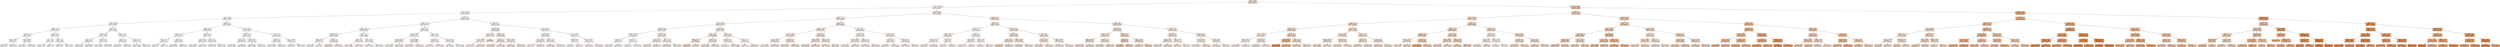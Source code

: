 digraph Tree {
node [shape=box, style="filled", color="black", fontname="helvetica"] ;
edge [fontname="helvetica"] ;
0 [label="carat <= 0.995\nsamples = 40455\nvalue = 3928.059", fillcolor="#fae7d9"] ;
1 [label="carat <= 0.625\nsamples = 26179\nvalue = 1632.807", fillcolor="#fdf7f2"] ;
0 -> 1 [labeldistance=2.5, labelangle=45, headlabel="True"] ;
2 [label="carat <= 0.455\nsamples = 18615\nvalue = 1053.293", fillcolor="#fefbf9"] ;
1 -> 2 ;
3 [label="carat <= 0.375\nsamples = 12979\nvalue = 783.333", fillcolor="#fffdfc"] ;
2 -> 3 ;
4 [label="carat <= 0.295\nsamples = 9024\nvalue = 705.045", fillcolor="#fffdfc"] ;
3 -> 4 ;
5 [label="clarity <= 5.5\nsamples = 1199\nvalue = 539.036", fillcolor="#fffefe"] ;
4 -> 5 ;
6 [label="clarity <= 1.5\nsamples = 515\nvalue = 491.093", fillcolor="#ffffff"] ;
5 -> 6 ;
7 [label="carat <= 0.265\nsamples = 75\nvalue = 624.48", fillcolor="#fffefd"] ;
6 -> 7 ;
8 [label="samples = 40\nvalue = 574.6", fillcolor="#fffefe"] ;
7 -> 8 ;
9 [label="samples = 35\nvalue = 681.486", fillcolor="#fffdfd"] ;
7 -> 9 ;
10 [label="depth <= 56.35\nsamples = 440\nvalue = 468.357", fillcolor="#ffffff"] ;
6 -> 10 ;
11 [label="samples = 3\nvalue = 1050.0", fillcolor="#fefbf9"] ;
10 -> 11 ;
12 [label="samples = 437\nvalue = 464.364", fillcolor="#ffffff"] ;
10 -> 12 ;
13 [label="carat <= 0.245\nsamples = 684\nvalue = 575.133", fillcolor="#fffefe"] ;
5 -> 13 ;
14 [label="color <= 2.5\nsamples = 284\nvalue = 517.528", fillcolor="#fffffe"] ;
13 -> 14 ;
15 [label="samples = 234\nvalue = 527.107", fillcolor="#fffffe"] ;
14 -> 15 ;
16 [label="samples = 50\nvalue = 472.7", fillcolor="#ffffff"] ;
14 -> 16 ;
17 [label="color <= 2.5\nsamples = 400\nvalue = 616.032", fillcolor="#fffefd"] ;
13 -> 17 ;
18 [label="samples = 292\nvalue = 646.322", fillcolor="#fffefd"] ;
17 -> 18 ;
19 [label="samples = 108\nvalue = 534.139", fillcolor="#fffffe"] ;
17 -> 19 ;
20 [label="color <= 3.5\nsamples = 7825\nvalue = 730.482", fillcolor="#fffdfc"] ;
4 -> 20 ;
21 [label="clarity <= 1.5\nsamples = 5874\nvalue = 771.632", fillcolor="#fffdfc"] ;
20 -> 21 ;
22 [label="color <= 0.5\nsamples = 510\nvalue = 985.402", fillcolor="#fefbf9"] ;
21 -> 22 ;
23 [label="samples = 18\nvalue = 1328.444", fillcolor="#fef9f6"] ;
22 -> 23 ;
24 [label="samples = 492\nvalue = 972.852", fillcolor="#fefbf9"] ;
22 -> 24 ;
25 [label="clarity <= 3.5\nsamples = 5364\nvalue = 751.307", fillcolor="#fffdfc"] ;
21 -> 25 ;
26 [label="samples = 1356\nvalue = 598.212", fillcolor="#fffefe"] ;
25 -> 26 ;
27 [label="samples = 4008\nvalue = 803.103", fillcolor="#fffdfb"] ;
25 -> 27 ;
28 [label="clarity <= 1.5\nsamples = 1951\nvalue = 606.59", fillcolor="#fffefd"] ;
20 -> 28 ;
29 [label="color <= 4.5\nsamples = 179\nvalue = 819.223", fillcolor="#fefdfb"] ;
28 -> 29 ;
30 [label="samples = 112\nvalue = 882.777", fillcolor="#fefcfa"] ;
29 -> 30 ;
31 [label="samples = 67\nvalue = 712.985", fillcolor="#fffdfc"] ;
29 -> 31 ;
32 [label="clarity <= 5.5\nsamples = 1772\nvalue = 585.111", fillcolor="#fffefe"] ;
28 -> 32 ;
33 [label="samples = 1244\nvalue = 532.983", fillcolor="#fffffe"] ;
32 -> 33 ;
34 [label="samples = 528\nvalue = 707.928", fillcolor="#fffdfc"] ;
32 -> 34 ;
35 [label="clarity <= 5.5\nsamples = 3955\nvalue = 961.959", fillcolor="#fefcfa"] ;
3 -> 35 ;
36 [label="clarity <= 1.5\nsamples = 2886\nvalue = 898.996", fillcolor="#fefcfa"] ;
35 -> 36 ;
37 [label="clarity <= 0.5\nsamples = 197\nvalue = 1216.294", fillcolor="#fefaf7"] ;
36 -> 37 ;
38 [label="table <= 61.2\nsamples = 11\nvalue = 566.818", fillcolor="#fffefe"] ;
37 -> 38 ;
39 [label="samples = 10\nvalue = 552.2", fillcolor="#fffefe"] ;
38 -> 39 ;
40 [label="samples = 1\nvalue = 713.0", fillcolor="#fffdfc"] ;
38 -> 40 ;
41 [label="color <= 4.5\nsamples = 186\nvalue = 1254.704", fillcolor="#fef9f6"] ;
37 -> 41 ;
42 [label="samples = 156\nvalue = 1316.654", fillcolor="#fef9f6"] ;
41 -> 42 ;
43 [label="samples = 30\nvalue = 932.567", fillcolor="#fefcfa"] ;
41 -> 43 ;
44 [label="clarity <= 3.5\nsamples = 2689\nvalue = 875.75", fillcolor="#fefcfa"] ;
36 -> 44 ;
45 [label="clarity <= 2.5\nsamples = 1200\nvalue = 788.895", fillcolor="#fffdfb"] ;
44 -> 45 ;
46 [label="samples = 874\nvalue = 814.919", fillcolor="#fefdfb"] ;
45 -> 46 ;
47 [label="samples = 326\nvalue = 719.126", fillcolor="#fffdfc"] ;
45 -> 47 ;
48 [label="color <= 4.5\nsamples = 1489\nvalue = 945.748", fillcolor="#fefcfa"] ;
44 -> 48 ;
49 [label="samples = 1304\nvalue = 975.798", fillcolor="#fefbf9"] ;
48 -> 49 ;
50 [label="samples = 185\nvalue = 733.935", fillcolor="#fffdfc"] ;
48 -> 50 ;
51 [label="color <= 2.5\nsamples = 1069\nvalue = 1131.941", fillcolor="#fefaf8"] ;
35 -> 51 ;
52 [label="clarity <= 6.5\nsamples = 580\nvalue = 1231.812", fillcolor="#fefaf7"] ;
51 -> 52 ;
53 [label="color <= 0.5\nsamples = 240\nvalue = 1325.304", fillcolor="#fef9f6"] ;
52 -> 53 ;
54 [label="samples = 36\nvalue = 1575.889", fillcolor="#fdf7f3"] ;
53 -> 54 ;
55 [label="samples = 204\nvalue = 1281.083", fillcolor="#fef9f6"] ;
53 -> 55 ;
56 [label="carat <= 0.415\nsamples = 340\nvalue = 1165.818", fillcolor="#fefaf7"] ;
52 -> 56 ;
57 [label="samples = 269\nvalue = 1143.963", fillcolor="#fefaf8"] ;
56 -> 57 ;
58 [label="samples = 71\nvalue = 1248.62", fillcolor="#fefaf6"] ;
56 -> 58 ;
59 [label="color <= 4.5\nsamples = 489\nvalue = 1013.485", fillcolor="#fefbf9"] ;
51 -> 59 ;
60 [label="clarity <= 6.5\nsamples = 350\nvalue = 1063.474", fillcolor="#fefbf8"] ;
59 -> 60 ;
61 [label="samples = 184\nvalue = 1122.614", fillcolor="#fefaf8"] ;
60 -> 61 ;
62 [label="samples = 166\nvalue = 997.922", fillcolor="#fefbf9"] ;
60 -> 62 ;
63 [label="carat <= 0.395\nsamples = 139\nvalue = 887.612", fillcolor="#fefcfa"] ;
59 -> 63 ;
64 [label="samples = 30\nvalue = 790.467", fillcolor="#fffdfb"] ;
63 -> 64 ;
65 [label="samples = 109\nvalue = 914.349", fillcolor="#fefcfa"] ;
63 -> 65 ;
66 [label="clarity <= 5.5\nsamples = 5636\nvalue = 1674.977", fillcolor="#fdf7f2"] ;
2 -> 66 ;
67 [label="clarity <= 3.5\nsamples = 4639\nvalue = 1572.745", fillcolor="#fdf7f3"] ;
66 -> 67 ;
68 [label="clarity <= 1.5\nsamples = 2082\nvalue = 1416.997", fillcolor="#fef8f5"] ;
67 -> 68 ;
69 [label="clarity <= 0.5\nsamples = 179\nvalue = 2138.983", fillcolor="#fdf3ed"] ;
68 -> 69 ;
70 [label="depth <= 66.7\nsamples = 29\nvalue = 865.414", fillcolor="#fefcfb"] ;
69 -> 70 ;
71 [label="samples = 25\nvalue = 905.84", fillcolor="#fefcfa"] ;
70 -> 71 ;
72 [label="samples = 4\nvalue = 612.75", fillcolor="#fffefd"] ;
70 -> 72 ;
73 [label="color <= 1.5\nsamples = 150\nvalue = 2385.207", fillcolor="#fcf2ea"] ;
69 -> 73 ;
74 [label="samples = 20\nvalue = 3457.25", fillcolor="#fbeade"] ;
73 -> 74 ;
75 [label="samples = 130\nvalue = 2220.277", fillcolor="#fcf3ec"] ;
73 -> 75 ;
76 [label="color <= 1.5\nsamples = 1903\nvalue = 1349.086", fillcolor="#fef9f5"] ;
68 -> 76 ;
77 [label="clarity <= 2.5\nsamples = 902\nvalue = 1464.582", fillcolor="#fef8f4"] ;
76 -> 77 ;
78 [label="samples = 647\nvalue = 1550.964", fillcolor="#fdf7f3"] ;
77 -> 78 ;
79 [label="samples = 255\nvalue = 1245.408", fillcolor="#fefaf6"] ;
77 -> 79 ;
80 [label="carat <= 0.535\nsamples = 1001\nvalue = 1245.012", fillcolor="#fefaf6"] ;
76 -> 80 ;
81 [label="samples = 555\nvalue = 1161.677", fillcolor="#fefaf7"] ;
80 -> 81 ;
82 [label="samples = 446\nvalue = 1348.713", fillcolor="#fef9f5"] ;
80 -> 82 ;
83 [label="color <= 3.5\nsamples = 2557\nvalue = 1699.56", fillcolor="#fdf6f1"] ;
67 -> 83 ;
84 [label="carat <= 0.535\nsamples = 2159\nvalue = 1763.155", fillcolor="#fdf6f1"] ;
83 -> 84 ;
85 [label="carat <= 0.495\nsamples = 1260\nvalue = 1669.232", fillcolor="#fdf7f2"] ;
84 -> 85 ;
86 [label="samples = 100\nvalue = 1346.59", fillcolor="#fef9f5"] ;
85 -> 86 ;
87 [label="samples = 1160\nvalue = 1697.046", fillcolor="#fdf6f1"] ;
85 -> 87 ;
88 [label="carat <= 0.595\nsamples = 899\nvalue = 1894.794", fillcolor="#fdf5ef"] ;
84 -> 88 ;
89 [label="samples = 767\nvalue = 1860.486", fillcolor="#fdf5f0"] ;
88 -> 89 ;
90 [label="samples = 132\nvalue = 2094.144", fillcolor="#fdf4ed"] ;
88 -> 90 ;
91 [label="color <= 4.5\nsamples = 398\nvalue = 1354.58", fillcolor="#fef9f5"] ;
83 -> 91 ;
92 [label="carat <= 0.515\nsamples = 218\nvalue = 1484.789", fillcolor="#fef8f4"] ;
91 -> 92 ;
93 [label="samples = 77\nvalue = 1322.026", fillcolor="#fef9f6"] ;
92 -> 93 ;
94 [label="samples = 141\nvalue = 1573.674", fillcolor="#fdf7f3"] ;
92 -> 94 ;
95 [label="carat <= 0.515\nsamples = 180\nvalue = 1196.883", fillcolor="#fefaf7"] ;
91 -> 95 ;
96 [label="samples = 64\nvalue = 1050.406", fillcolor="#fefbf9"] ;
95 -> 96 ;
97 [label="samples = 116\nvalue = 1277.698", fillcolor="#fef9f6"] ;
95 -> 97 ;
98 [label="color <= 2.5\nsamples = 997\nvalue = 2150.661", fillcolor="#fdf3ed"] ;
66 -> 98 ;
99 [label="carat <= 0.515\nsamples = 458\nvalue = 2470.686", fillcolor="#fcf1e9"] ;
98 -> 99 ;
100 [label="table <= 65.5\nsamples = 168\nvalue = 2205.405", fillcolor="#fcf3ec"] ;
99 -> 100 ;
101 [label="carat <= 0.495\nsamples = 167\nvalue = 2192.455", fillcolor="#fdf3ec"] ;
100 -> 101 ;
102 [label="samples = 27\nvalue = 1919.556", fillcolor="#fdf5ef"] ;
101 -> 102 ;
103 [label="samples = 140\nvalue = 2245.086", fillcolor="#fcf3eb"] ;
101 -> 103 ;
104 [label="samples = 1\nvalue = 4368.0", fillcolor="#f9e4d4"] ;
100 -> 104 ;
105 [label="clarity <= 6.5\nsamples = 290\nvalue = 2624.366", fillcolor="#fcf0e7"] ;
99 -> 105 ;
106 [label="color <= 0.5\nsamples = 88\nvalue = 2996.568", fillcolor="#fbede3"] ;
105 -> 106 ;
107 [label="samples = 33\nvalue = 3397.606", fillcolor="#fbebdf"] ;
106 -> 107 ;
108 [label="samples = 55\nvalue = 2755.945", fillcolor="#fcefe6"] ;
106 -> 108 ;
109 [label="carat <= 0.605\nsamples = 202\nvalue = 2462.218", fillcolor="#fcf1e9"] ;
105 -> 109 ;
110 [label="samples = 183\nvalue = 2415.459", fillcolor="#fcf1ea"] ;
109 -> 110 ;
111 [label="samples = 19\nvalue = 2912.579", fillcolor="#fbeee4"] ;
109 -> 111 ;
112 [label="color <= 4.5\nsamples = 539\nvalue = 1878.729", fillcolor="#fdf5ef"] ;
98 -> 112 ;
113 [label="carat <= 0.555\nsamples = 465\nvalue = 1936.213", fillcolor="#fdf5ef"] ;
112 -> 113 ;
114 [label="carat <= 0.495\nsamples = 364\nvalue = 1884.124", fillcolor="#fdf5ef"] ;
113 -> 114 ;
115 [label="samples = 15\nvalue = 1427.6", fillcolor="#fef8f4"] ;
114 -> 115 ;
116 [label="samples = 349\nvalue = 1903.745", fillcolor="#fdf5ef"] ;
114 -> 116 ;
117 [label="color <= 3.5\nsamples = 101\nvalue = 2123.941", fillcolor="#fdf3ed"] ;
113 -> 117 ;
118 [label="samples = 64\nvalue = 2226.188", fillcolor="#fcf3ec"] ;
117 -> 118 ;
119 [label="samples = 37\nvalue = 1947.081", fillcolor="#fdf5ef"] ;
117 -> 119 ;
120 [label="carat <= 0.49\nsamples = 74\nvalue = 1517.514", fillcolor="#fdf8f3"] ;
112 -> 120 ;
121 [label="depth <= 61.65\nsamples = 11\nvalue = 1067.0", fillcolor="#fefbf8"] ;
120 -> 121 ;
122 [label="samples = 1\nvalue = 1365.0", fillcolor="#fef9f5"] ;
121 -> 122 ;
123 [label="samples = 10\nvalue = 1037.2", fillcolor="#fefbf9"] ;
121 -> 123 ;
124 [label="carat <= 0.555\nsamples = 63\nvalue = 1596.175", fillcolor="#fdf7f3"] ;
120 -> 124 ;
125 [label="samples = 33\nvalue = 1495.545", fillcolor="#fef8f4"] ;
124 -> 125 ;
126 [label="samples = 30\nvalue = 1706.867", fillcolor="#fdf6f1"] ;
124 -> 126 ;
127 [label="carat <= 0.865\nsamples = 7564\nvalue = 3058.992", fillcolor="#fbede3"] ;
1 -> 127 ;
128 [label="clarity <= 3.5\nsamples = 5453\nvalue = 2718.85", fillcolor="#fcefe6"] ;
127 -> 128 ;
129 [label="carat <= 0.745\nsamples = 2739\nvalue = 2471.417", fillcolor="#fcf1e9"] ;
128 -> 129 ;
130 [label="clarity <= 0.5\nsamples = 1846\nvalue = 2324.42", fillcolor="#fcf2eb"] ;
129 -> 130 ;
131 [label="depth <= 63.4\nsamples = 48\nvalue = 1204.667", fillcolor="#fefaf7"] ;
130 -> 131 ;
132 [label="color <= 2.5\nsamples = 25\nvalue = 1327.12", fillcolor="#fef9f6"] ;
131 -> 132 ;
133 [label="samples = 10\nvalue = 1546.8", fillcolor="#fdf7f3"] ;
132 -> 133 ;
134 [label="samples = 15\nvalue = 1180.667", fillcolor="#fefaf7"] ;
132 -> 134 ;
135 [label="color <= 1.5\nsamples = 23\nvalue = 1071.565", fillcolor="#fefbf8"] ;
131 -> 135 ;
136 [label="samples = 1\nvalue = 1273.0", fillcolor="#fef9f6"] ;
135 -> 136 ;
137 [label="samples = 22\nvalue = 1062.409", fillcolor="#fefbf8"] ;
135 -> 137 ;
138 [label="clarity <= 1.5\nsamples = 1798\nvalue = 2354.313", fillcolor="#fcf2ea"] ;
130 -> 138 ;
139 [label="color <= 4.5\nsamples = 56\nvalue = 3347.232", fillcolor="#fbebdf"] ;
138 -> 139 ;
140 [label="samples = 45\nvalue = 3571.4", fillcolor="#fbe9dd"] ;
139 -> 140 ;
141 [label="samples = 11\nvalue = 2430.182", fillcolor="#fcf1e9"] ;
139 -> 141 ;
142 [label="color <= 2.5\nsamples = 1742\nvalue = 2322.394", fillcolor="#fcf2eb"] ;
138 -> 142 ;
143 [label="samples = 1074\nvalue = 2448.602", fillcolor="#fcf1e9"] ;
142 -> 143 ;
144 [label="samples = 668\nvalue = 2119.478", fillcolor="#fdf3ed"] ;
142 -> 144 ;
145 [label="color <= 2.5\nsamples = 893\nvalue = 2775.287", fillcolor="#fcefe6"] ;
129 -> 145 ;
146 [label="clarity <= 1.5\nsamples = 509\nvalue = 2980.809", fillcolor="#fbede3"] ;
145 -> 146 ;
147 [label="table <= 57.5\nsamples = 8\nvalue = 4920.25", fillcolor="#f9e0ce"] ;
146 -> 147 ;
148 [label="samples = 4\nvalue = 6161.0", fillcolor="#f7d7c1"] ;
147 -> 148 ;
149 [label="samples = 4\nvalue = 3679.5", fillcolor="#fae9dc"] ;
147 -> 149 ;
150 [label="clarity <= 2.5\nsamples = 501\nvalue = 2949.84", fillcolor="#fbeee4"] ;
146 -> 150 ;
151 [label="samples = 284\nvalue = 3133.687", fillcolor="#fbece2"] ;
150 -> 151 ;
152 [label="samples = 217\nvalue = 2709.23", fillcolor="#fcefe6"] ;
150 -> 152 ;
153 [label="color <= 5.5\nsamples = 384\nvalue = 2502.862", fillcolor="#fcf1e9"] ;
145 -> 153 ;
154 [label="clarity <= 0.5\nsamples = 331\nvalue = 2575.208", fillcolor="#fcf0e8"] ;
153 -> 154 ;
155 [label="samples = 7\nvalue = 1456.143", fillcolor="#fef8f4"] ;
154 -> 155 ;
156 [label="samples = 324\nvalue = 2599.386", fillcolor="#fcf0e8"] ;
154 -> 156 ;
157 [label="clarity <= 1.0\nsamples = 53\nvalue = 2051.038", fillcolor="#fdf4ee"] ;
153 -> 157 ;
158 [label="samples = 1\nvalue = 1334.0", fillcolor="#fef9f5"] ;
157 -> 158 ;
159 [label="samples = 52\nvalue = 2064.827", fillcolor="#fdf4ed"] ;
157 -> 159 ;
160 [label="color <= 3.5\nsamples = 2714\nvalue = 2968.562", fillcolor="#fbeee4"] ;
128 -> 160 ;
161 [label="clarity <= 5.5\nsamples = 1844\nvalue = 3194.271", fillcolor="#fbece1"] ;
160 -> 161 ;
162 [label="carat <= 0.725\nsamples = 1458\nvalue = 3068.573", fillcolor="#fbede2"] ;
161 -> 162 ;
163 [label="carat <= 0.695\nsamples = 941\nvalue = 2874.386", fillcolor="#fceee5"] ;
162 -> 163 ;
164 [label="samples = 88\nvalue = 2276.511", fillcolor="#fcf2eb"] ;
163 -> 164 ;
165 [label="samples = 853\nvalue = 2936.066", fillcolor="#fbeee4"] ;
163 -> 165 ;
166 [label="carat <= 0.775\nsamples = 517\nvalue = 3422.017", fillcolor="#fbeadf"] ;
162 -> 166 ;
167 [label="samples = 310\nvalue = 3245.474", fillcolor="#fbece1"] ;
166 -> 167 ;
168 [label="samples = 207\nvalue = 3686.406", fillcolor="#fae9dc"] ;
166 -> 168 ;
169 [label="color <= 2.5\nsamples = 386\nvalue = 3669.054", fillcolor="#fae9dc"] ;
161 -> 169 ;
170 [label="carat <= 0.775\nsamples = 254\nvalue = 3881.776", fillcolor="#fae7da"] ;
169 -> 170 ;
171 [label="samples = 232\nvalue = 3802.875", fillcolor="#fae8da"] ;
170 -> 171 ;
172 [label="samples = 22\nvalue = 4713.818", fillcolor="#f9e1d0"] ;
170 -> 172 ;
173 [label="carat <= 0.745\nsamples = 132\nvalue = 3259.727", fillcolor="#fbece0"] ;
169 -> 173 ;
174 [label="samples = 112\nvalue = 3142.786", fillcolor="#fbece2"] ;
173 -> 174 ;
175 [label="samples = 20\nvalue = 3914.6", fillcolor="#fae7d9"] ;
173 -> 175 ;
176 [label="color <= 5.5\nsamples = 870\nvalue = 2490.164", fillcolor="#fcf1e9"] ;
160 -> 176 ;
177 [label="carat <= 0.715\nsamples = 729\nvalue = 2577.128", fillcolor="#fcf0e8"] ;
176 -> 177 ;
178 [label="carat <= 0.695\nsamples = 384\nvalue = 2401.622", fillcolor="#fcf1ea"] ;
177 -> 178 ;
179 [label="samples = 41\nvalue = 1910.195", fillcolor="#fdf5ef"] ;
178 -> 179 ;
180 [label="samples = 343\nvalue = 2460.364", fillcolor="#fcf1e9"] ;
178 -> 180 ;
181 [label="color <= 4.5\nsamples = 345\nvalue = 2772.472", fillcolor="#fcefe6"] ;
177 -> 181 ;
182 [label="samples = 158\nvalue = 2934.127", fillcolor="#fbeee4"] ;
181 -> 182 ;
183 [label="samples = 187\nvalue = 2635.888", fillcolor="#fcf0e7"] ;
181 -> 183 ;
184 [label="carat <= 0.775\nsamples = 141\nvalue = 2040.546", fillcolor="#fdf4ee"] ;
176 -> 184 ;
185 [label="carat <= 0.715\nsamples = 118\nvalue = 1966.432", fillcolor="#fdf5ef"] ;
184 -> 185 ;
186 [label="samples = 61\nvalue = 1878.41", fillcolor="#fdf5f0"] ;
185 -> 186 ;
187 [label="samples = 57\nvalue = 2060.632", fillcolor="#fdf4ee"] ;
185 -> 187 ;
188 [label="table <= 58.5\nsamples = 23\nvalue = 2420.783", fillcolor="#fcf1ea"] ;
184 -> 188 ;
189 [label="samples = 19\nvalue = 2471.158", fillcolor="#fcf1e9"] ;
188 -> 189 ;
190 [label="samples = 4\nvalue = 2181.5", fillcolor="#fdf3ec"] ;
188 -> 190 ;
191 [label="clarity <= 3.5\nsamples = 2111\nvalue = 3937.627", fillcolor="#fae7d9"] ;
127 -> 191 ;
192 [label="clarity <= 0.5\nsamples = 1416\nvalue = 3729.732", fillcolor="#fae8db"] ;
191 -> 192 ;
193 [label="color <= 2.5\nsamples = 55\nvalue = 2179.291", fillcolor="#fdf3ec"] ;
192 -> 193 ;
194 [label="depth <= 66.6\nsamples = 26\nvalue = 2406.615", fillcolor="#fcf1ea"] ;
193 -> 194 ;
195 [label="table <= 57.5\nsamples = 24\nvalue = 2467.292", fillcolor="#fcf1e9"] ;
194 -> 195 ;
196 [label="samples = 8\nvalue = 2702.5", fillcolor="#fcefe6"] ;
195 -> 196 ;
197 [label="samples = 16\nvalue = 2349.688", fillcolor="#fcf2ea"] ;
195 -> 197 ;
198 [label="carat <= 0.94\nsamples = 2\nvalue = 1678.5", fillcolor="#fdf7f2"] ;
194 -> 198 ;
199 [label="samples = 1\nvalue = 1570.0", fillcolor="#fdf7f3"] ;
198 -> 199 ;
200 [label="samples = 1\nvalue = 1787.0", fillcolor="#fdf6f1"] ;
198 -> 200 ;
201 [label="color <= 4.5\nsamples = 29\nvalue = 1975.483", fillcolor="#fdf4ee"] ;
193 -> 201 ;
202 [label="table <= 64.5\nsamples = 17\nvalue = 1840.647", fillcolor="#fdf5f0"] ;
201 -> 202 ;
203 [label="samples = 16\nvalue = 1872.312", fillcolor="#fdf5f0"] ;
202 -> 203 ;
204 [label="samples = 1\nvalue = 1334.0", fillcolor="#fef9f5"] ;
202 -> 204 ;
205 [label="carat <= 0.93\nsamples = 12\nvalue = 2166.5", fillcolor="#fdf3ec"] ;
201 -> 205 ;
206 [label="samples = 2\nvalue = 1865.5", fillcolor="#fdf5f0"] ;
205 -> 206 ;
207 [label="samples = 10\nvalue = 2226.7", fillcolor="#fcf3ec"] ;
205 -> 207 ;
208 [label="color <= 3.5\nsamples = 1361\nvalue = 3792.388", fillcolor="#fae8db"] ;
192 -> 208 ;
209 [label="clarity <= 2.5\nsamples = 1066\nvalue = 3933.908", fillcolor="#fae7d9"] ;
208 -> 209 ;
210 [label="clarity <= 1.5\nsamples = 558\nvalue = 4201.934", fillcolor="#fae5d6"] ;
209 -> 210 ;
211 [label="samples = 8\nvalue = 6730.25", fillcolor="#f6d3ba"] ;
210 -> 211 ;
212 [label="samples = 550\nvalue = 4165.158", fillcolor="#fae5d6"] ;
210 -> 212 ;
213 [label="depth <= 64.05\nsamples = 508\nvalue = 3639.502", fillcolor="#fae9dc"] ;
209 -> 213 ;
214 [label="samples = 460\nvalue = 3689.87", fillcolor="#fae9dc"] ;
213 -> 214 ;
215 [label="samples = 48\nvalue = 3156.812", fillcolor="#fbece1"] ;
213 -> 215 ;
216 [label="color <= 4.5\nsamples = 295\nvalue = 3280.997", fillcolor="#fbebe0"] ;
208 -> 216 ;
217 [label="depth <= 62.85\nsamples = 160\nvalue = 3442.712", fillcolor="#fbeade"] ;
216 -> 217 ;
218 [label="samples = 105\nvalue = 3564.667", fillcolor="#fbe9dd"] ;
217 -> 218 ;
219 [label="samples = 55\nvalue = 3209.891", fillcolor="#fbece1"] ;
217 -> 219 ;
220 [label="depth <= 63.85\nsamples = 135\nvalue = 3089.333", fillcolor="#fbede2"] ;
216 -> 220 ;
221 [label="samples = 119\nvalue = 3156.546", fillcolor="#fbece1"] ;
220 -> 221 ;
222 [label="samples = 16\nvalue = 2589.438", fillcolor="#fcf0e8"] ;
220 -> 222 ;
223 [label="color <= 4.5\nsamples = 695\nvalue = 4361.194", fillcolor="#f9e4d4"] ;
191 -> 223 ;
224 [label="clarity <= 5.5\nsamples = 513\nvalue = 4675.667", fillcolor="#f9e2d1"] ;
223 -> 224 ;
225 [label="color <= 2.5\nsamples = 443\nvalue = 4531.255", fillcolor="#f9e3d2"] ;
224 -> 225 ;
226 [label="depth <= 63.05\nsamples = 179\nvalue = 4873.151", fillcolor="#f9e0cf"] ;
225 -> 226 ;
227 [label="samples = 140\nvalue = 5025.421", fillcolor="#f8dfcd"] ;
226 -> 227 ;
228 [label="samples = 39\nvalue = 4326.538", fillcolor="#f9e4d5"] ;
226 -> 228 ;
229 [label="clarity <= 4.5\nsamples = 264\nvalue = 4299.439", fillcolor="#f9e4d5"] ;
225 -> 229 ;
230 [label="samples = 105\nvalue = 4475.057", fillcolor="#f9e3d3"] ;
229 -> 230 ;
231 [label="samples = 159\nvalue = 4183.465", fillcolor="#fae5d6"] ;
229 -> 231 ;
232 [label="color <= 1.5\nsamples = 70\nvalue = 5589.586", fillcolor="#f8dbc7"] ;
224 -> 232 ;
233 [label="clarity <= 6.5\nsamples = 14\nvalue = 7348.5", fillcolor="#f5cfb4"] ;
232 -> 233 ;
234 [label="samples = 4\nvalue = 8641.25", fillcolor="#f3c6a5"] ;
233 -> 234 ;
235 [label="samples = 10\nvalue = 6831.4", fillcolor="#f6d3b9"] ;
233 -> 235 ;
236 [label="carat <= 0.93\nsamples = 56\nvalue = 5149.857", fillcolor="#f8decc"] ;
232 -> 236 ;
237 [label="samples = 51\nvalue = 5012.333", fillcolor="#f8dfcd"] ;
236 -> 237 ;
238 [label="samples = 5\nvalue = 6552.6", fillcolor="#f6d5bc"] ;
236 -> 238 ;
239 [label="color <= 5.5\nsamples = 182\nvalue = 3474.797", fillcolor="#fbeade"] ;
223 -> 239 ;
240 [label="depth <= 66.2\nsamples = 116\nvalue = 3591.414", fillcolor="#fae9dd"] ;
239 -> 240 ;
241 [label="clarity <= 5.5\nsamples = 113\nvalue = 3614.726", fillcolor="#fae9dc"] ;
240 -> 241 ;
242 [label="samples = 100\nvalue = 3577.13", fillcolor="#fbe9dd"] ;
241 -> 242 ;
243 [label="samples = 13\nvalue = 3903.923", fillcolor="#fae7d9"] ;
241 -> 243 ;
244 [label="table <= 63.5\nsamples = 3\nvalue = 2713.333", fillcolor="#fcefe6"] ;
240 -> 244 ;
245 [label="samples = 2\nvalue = 2903.0", fillcolor="#fbeee4"] ;
244 -> 245 ;
246 [label="samples = 1\nvalue = 2334.0", fillcolor="#fcf2eb"] ;
244 -> 246 ;
247 [label="depth <= 63.05\nsamples = 66\nvalue = 3269.833", fillcolor="#fbebe0"] ;
239 -> 247 ;
248 [label="carat <= 0.94\nsamples = 48\nvalue = 3372.333", fillcolor="#fbebdf"] ;
247 -> 248 ;
249 [label="samples = 42\nvalue = 3322.143", fillcolor="#fbebe0"] ;
248 -> 249 ;
250 [label="samples = 6\nvalue = 3723.667", fillcolor="#fae8db"] ;
248 -> 250 ;
251 [label="carat <= 0.92\nsamples = 18\nvalue = 2996.5", fillcolor="#fbede3"] ;
247 -> 251 ;
252 [label="samples = 13\nvalue = 2921.077", fillcolor="#fbeee4"] ;
251 -> 252 ;
253 [label="samples = 5\nvalue = 3192.6", fillcolor="#fbece1"] ;
251 -> 253 ;
254 [label="carat <= 1.485\nsamples = 14276\nvalue = 8137.039", fillcolor="#f4c9ab"] ;
0 -> 254 [labeldistance=2.5, labelangle=-45, headlabel="False"] ;
255 [label="clarity <= 3.5\nsamples = 9606\nvalue = 6134.936", fillcolor="#f7d7c1"] ;
254 -> 255 ;
256 [label="carat <= 1.195\nsamples = 5478\nvalue = 5113.246", fillcolor="#f8dfcc"] ;
255 -> 256 ;
257 [label="clarity <= 2.5\nsamples = 4137\nvalue = 4808.924", fillcolor="#f9e1cf"] ;
256 -> 257 ;
258 [label="clarity <= 0.5\nsamples = 2269\nvalue = 5208.133", fillcolor="#f8decb"] ;
257 -> 258 ;
259 [label="carat <= 1.085\nsamples = 173\nvalue = 3086.647", fillcolor="#fbede2"] ;
258 -> 259 ;
260 [label="depth <= 64.4\nsamples = 113\nvalue = 2847.425", fillcolor="#fceee5"] ;
259 -> 260 ;
261 [label="samples = 99\nvalue = 2958.525", fillcolor="#fbeee4"] ;
260 -> 261 ;
262 [label="samples = 14\nvalue = 2061.786", fillcolor="#fdf4ed"] ;
260 -> 262 ;
263 [label="depth <= 63.35\nsamples = 60\nvalue = 3537.183", fillcolor="#fbeadd"] ;
259 -> 263 ;
264 [label="samples = 54\nvalue = 3623.074", fillcolor="#fae9dc"] ;
263 -> 264 ;
265 [label="samples = 6\nvalue = 2764.167", fillcolor="#fcefe6"] ;
263 -> 265 ;
266 [label="clarity <= 1.5\nsamples = 2096\nvalue = 5383.236", fillcolor="#f8ddc9"] ;
258 -> 266 ;
267 [label="color <= 0.5\nsamples = 121\nvalue = 11078.76", fillcolor="#f0b58b"] ;
266 -> 267 ;
268 [label="samples = 20\nvalue = 16402.8", fillcolor="#e89050"] ;
267 -> 268 ;
269 [label="samples = 101\nvalue = 10024.495", fillcolor="#f1bc96"] ;
267 -> 269 ;
270 [label="color <= 4.5\nsamples = 1975\nvalue = 5034.295", fillcolor="#f8dfcd"] ;
266 -> 270 ;
271 [label="samples = 1648\nvalue = 5172.524", fillcolor="#f8decb"] ;
270 -> 271 ;
272 [label="samples = 327\nvalue = 4337.654", fillcolor="#f9e4d5"] ;
270 -> 272 ;
273 [label="carat <= 1.065\nsamples = 1868\nvalue = 4324.018", fillcolor="#f9e4d5"] ;
257 -> 273 ;
274 [label="color <= 2.5\nsamples = 1252\nvalue = 4180.315", fillcolor="#fae5d6"] ;
273 -> 274 ;
275 [label="depth <= 64.95\nsamples = 694\nvalue = 4363.833", fillcolor="#f9e4d4"] ;
274 -> 275 ;
276 [label="samples = 662\nvalue = 4394.832", fillcolor="#f9e4d4"] ;
275 -> 276 ;
277 [label="samples = 32\nvalue = 3722.531", fillcolor="#fae8db"] ;
275 -> 277 ;
278 [label="depth <= 64.05\nsamples = 558\nvalue = 3952.068", fillcolor="#fae7d9"] ;
274 -> 278 ;
279 [label="samples = 513\nvalue = 4005.306", fillcolor="#fae6d8"] ;
278 -> 279 ;
280 [label="samples = 45\nvalue = 3345.156", fillcolor="#fbebdf"] ;
278 -> 280 ;
281 [label="color <= 1.5\nsamples = 616\nvalue = 4616.089", fillcolor="#f9e2d1"] ;
273 -> 281 ;
282 [label="table <= 57.5\nsamples = 176\nvalue = 4951.08", fillcolor="#f9e0ce"] ;
281 -> 282 ;
283 [label="samples = 74\nvalue = 5231.378", fillcolor="#f8decb"] ;
282 -> 283 ;
284 [label="samples = 102\nvalue = 4747.725", fillcolor="#f9e1d0"] ;
282 -> 284 ;
285 [label="color <= 4.5\nsamples = 440\nvalue = 4482.093", fillcolor="#f9e3d3"] ;
281 -> 285 ;
286 [label="samples = 348\nvalue = 4575.489", fillcolor="#f9e2d2"] ;
285 -> 286 ;
287 [label="samples = 92\nvalue = 4128.815", fillcolor="#fae5d7"] ;
285 -> 287 ;
288 [label="color <= 4.5\nsamples = 1341\nvalue = 6052.084", fillcolor="#f7d8c2"] ;
256 -> 288 ;
289 [label="clarity <= 2.5\nsamples = 933\nvalue = 6409.669", fillcolor="#f6d6be"] ;
288 -> 289 ;
290 [label="clarity <= 0.5\nsamples = 465\nvalue = 7027.09", fillcolor="#f6d1b7"] ;
289 -> 290 ;
291 [label="carat <= 1.325\nsamples = 45\nvalue = 3948.844", fillcolor="#fae7d9"] ;
290 -> 291 ;
292 [label="samples = 35\nvalue = 3602.8", fillcolor="#fae9dd"] ;
291 -> 292 ;
293 [label="samples = 10\nvalue = 5160.0", fillcolor="#f8decc"] ;
291 -> 293 ;
294 [label="clarity <= 1.5\nsamples = 420\nvalue = 7356.902", fillcolor="#f5cfb3"] ;
290 -> 294 ;
295 [label="samples = 33\nvalue = 13074.939", fillcolor="#eda775"] ;
294 -> 295 ;
296 [label="samples = 387\nvalue = 6869.318", fillcolor="#f6d2b9"] ;
294 -> 296 ;
297 [label="carat <= 1.355\nsamples = 468\nvalue = 5796.205", fillcolor="#f7dac5"] ;
289 -> 297 ;
298 [label="depth <= 63.75\nsamples = 405\nvalue = 5612.373", fillcolor="#f8dbc7"] ;
297 -> 298 ;
299 [label="samples = 380\nvalue = 5676.237", fillcolor="#f7dbc6"] ;
298 -> 299 ;
300 [label="samples = 25\nvalue = 4641.64", fillcolor="#f9e2d1"] ;
298 -> 300 ;
301 [label="carat <= 1.395\nsamples = 63\nvalue = 6977.984", fillcolor="#f6d2b8"] ;
297 -> 301 ;
302 [label="samples = 23\nvalue = 6455.957", fillcolor="#f6d5bd"] ;
301 -> 302 ;
303 [label="samples = 40\nvalue = 7278.15", fillcolor="#f5cfb4"] ;
301 -> 303 ;
304 [label="clarity <= 0.5\nsamples = 408\nvalue = 5234.373", fillcolor="#f8decb"] ;
288 -> 304 ;
305 [label="depth <= 64.6\nsamples = 13\nvalue = 3280.077", fillcolor="#fbebe0"] ;
304 -> 305 ;
306 [label="carat <= 1.34\nsamples = 10\nvalue = 3549.3", fillcolor="#fbe9dd"] ;
305 -> 306 ;
307 [label="samples = 8\nvalue = 3390.125", fillcolor="#fbebdf"] ;
306 -> 307 ;
308 [label="samples = 2\nvalue = 4186.0", fillcolor="#fae5d6"] ;
306 -> 308 ;
309 [label="depth <= 65.05\nsamples = 3\nvalue = 2382.667", fillcolor="#fcf2ea"] ;
305 -> 309 ;
310 [label="samples = 1\nvalue = 2396.0", fillcolor="#fcf2ea"] ;
309 -> 310 ;
311 [label="samples = 2\nvalue = 2376.0", fillcolor="#fcf2ea"] ;
309 -> 311 ;
312 [label="carat <= 1.285\nsamples = 395\nvalue = 5298.691", fillcolor="#f8ddca"] ;
304 -> 312 ;
313 [label="clarity <= 2.5\nsamples = 279\nvalue = 5088.853", fillcolor="#f8dfcc"] ;
312 -> 313 ;
314 [label="samples = 157\nvalue = 5341.229", fillcolor="#f8ddca"] ;
313 -> 314 ;
315 [label="samples = 122\nvalue = 4764.074", fillcolor="#f9e1d0"] ;
313 -> 315 ;
316 [label="color <= 5.5\nsamples = 116\nvalue = 5803.388", fillcolor="#f7dac4"] ;
312 -> 316 ;
317 [label="samples = 65\nvalue = 6075.785", fillcolor="#f7d8c2"] ;
316 -> 317 ;
318 [label="samples = 51\nvalue = 5456.216", fillcolor="#f8dcc8"] ;
316 -> 318 ;
319 [label="clarity <= 5.5\nsamples = 4128\nvalue = 7490.753", fillcolor="#f5ceb2"] ;
255 -> 319 ;
320 [label="color <= 3.5\nsamples = 3207\nvalue = 6889.552", fillcolor="#f6d2b9"] ;
319 -> 320 ;
321 [label="carat <= 1.165\nsamples = 2067\nvalue = 7490.695", fillcolor="#f5ceb2"] ;
320 -> 321 ;
322 [label="clarity <= 4.5\nsamples = 1521\nvalue = 6842.604", fillcolor="#f6d3b9"] ;
321 -> 322 ;
323 [label="color <= 2.5\nsamples = 540\nvalue = 7369.326", fillcolor="#f5cfb3"] ;
322 -> 323 ;
324 [label="samples = 290\nvalue = 7747.297", fillcolor="#f5ccaf"] ;
323 -> 324 ;
325 [label="samples = 250\nvalue = 6930.88", fillcolor="#f6d2b8"] ;
323 -> 325 ;
326 [label="carat <= 1.055\nsamples = 981\nvalue = 6552.666", fillcolor="#f6d5bc"] ;
322 -> 326 ;
327 [label="samples = 713\nvalue = 6327.799", fillcolor="#f7d6bf"] ;
326 -> 327 ;
328 [label="samples = 268\nvalue = 7150.91", fillcolor="#f5d0b6"] ;
326 -> 328 ;
329 [label="carat <= 1.275\nsamples = 546\nvalue = 9296.09", fillcolor="#f2c19e"] ;
321 -> 329 ;
330 [label="color <= 2.5\nsamples = 385\nvalue = 8826.164", fillcolor="#f3c5a3"] ;
329 -> 330 ;
331 [label="samples = 203\nvalue = 9248.64", fillcolor="#f2c29f"] ;
330 -> 331 ;
332 [label="samples = 182\nvalue = 8354.94", fillcolor="#f4c8a9"] ;
330 -> 332 ;
333 [label="color <= 2.5\nsamples = 161\nvalue = 10419.826", fillcolor="#f1ba92"] ;
329 -> 333 ;
334 [label="samples = 63\nvalue = 11120.254", fillcolor="#f0b58a"] ;
333 -> 334 ;
335 [label="samples = 98\nvalue = 9969.551", fillcolor="#f1bd97"] ;
333 -> 335 ;
336 [label="carat <= 1.135\nsamples = 1140\nvalue = 5799.586", fillcolor="#f7dac5"] ;
320 -> 336 ;
337 [label="color <= 4.5\nsamples = 518\nvalue = 5022.38", fillcolor="#f8dfcd"] ;
336 -> 337 ;
338 [label="carat <= 1.025\nsamples = 284\nvalue = 5378.556", fillcolor="#f8ddc9"] ;
337 -> 338 ;
339 [label="samples = 147\nvalue = 5100.932", fillcolor="#f8dfcc"] ;
338 -> 339 ;
340 [label="samples = 137\nvalue = 5676.445", fillcolor="#f7dbc6"] ;
338 -> 340 ;
341 [label="color <= 5.5\nsamples = 234\nvalue = 4590.098", fillcolor="#f9e2d2"] ;
337 -> 341 ;
342 [label="samples = 155\nvalue = 4824.406", fillcolor="#f9e1cf"] ;
341 -> 342 ;
343 [label="samples = 79\nvalue = 4130.38", fillcolor="#fae5d7"] ;
341 -> 343 ;
344 [label="color <= 4.5\nsamples = 622\nvalue = 6446.841", fillcolor="#f6d5bd"] ;
336 -> 344 ;
345 [label="carat <= 1.245\nsamples = 256\nvalue = 7180.938", fillcolor="#f5d0b5"] ;
344 -> 345 ;
346 [label="samples = 164\nvalue = 6815.604", fillcolor="#f6d3b9"] ;
345 -> 346 ;
347 [label="samples = 92\nvalue = 7832.185", fillcolor="#f4ccae"] ;
345 -> 347 ;
348 [label="carat <= 1.275\nsamples = 366\nvalue = 5933.374", fillcolor="#f7d9c3"] ;
344 -> 348 ;
349 [label="samples = 240\nvalue = 5609.621", fillcolor="#f8dbc7"] ;
348 -> 349 ;
350 [label="samples = 126\nvalue = 6550.048", fillcolor="#f6d5bc"] ;
348 -> 350 ;
351 [label="color <= 2.5\nsamples = 921\nvalue = 9584.185", fillcolor="#f2bf9b"] ;
319 -> 351 ;
352 [label="carat <= 1.155\nsamples = 439\nvalue = 10771.82", fillcolor="#f0b78e"] ;
351 -> 352 ;
353 [label="carat <= 1.055\nsamples = 319\nvalue = 9932.771", fillcolor="#f1bd97"] ;
352 -> 353 ;
354 [label="color <= 0.5\nsamples = 222\nvalue = 9455.635", fillcolor="#f2c09c"] ;
353 -> 354 ;
355 [label="samples = 41\nvalue = 10492.0", fillcolor="#f1b991"] ;
354 -> 355 ;
356 [label="samples = 181\nvalue = 9220.878", fillcolor="#f2c29f"] ;
354 -> 356 ;
357 [label="color <= 1.5\nsamples = 97\nvalue = 11024.773", fillcolor="#f0b58b"] ;
353 -> 357 ;
358 [label="samples = 54\nvalue = 11643.63", fillcolor="#efb184"] ;
357 -> 358 ;
359 [label="samples = 43\nvalue = 10247.605", fillcolor="#f1bb94"] ;
357 -> 359 ;
360 [label="carat <= 1.305\nsamples = 120\nvalue = 13002.292", fillcolor="#eda876"] ;
352 -> 360 ;
361 [label="color <= 0.5\nsamples = 105\nvalue = 12651.743", fillcolor="#edaa79"] ;
360 -> 361 ;
362 [label="samples = 18\nvalue = 14172.778", fillcolor="#eb9f69"] ;
361 -> 362 ;
363 [label="samples = 87\nvalue = 12337.046", fillcolor="#eeac7d"] ;
361 -> 363 ;
364 [label="clarity <= 6.5\nsamples = 15\nvalue = 15456.133", fillcolor="#e9965b"] ;
360 -> 364 ;
365 [label="samples = 7\nvalue = 16547.0", fillcolor="#e88f4f"] ;
364 -> 365 ;
366 [label="samples = 8\nvalue = 14501.625", fillcolor="#eb9d65"] ;
364 -> 366 ;
367 [label="carat <= 1.115\nsamples = 482\nvalue = 8502.5", fillcolor="#f3c7a7"] ;
351 -> 367 ;
368 [label="color <= 3.5\nsamples = 230\nvalue = 7503.061", fillcolor="#f5ceb2"] ;
367 -> 368 ;
369 [label="carat <= 1.015\nsamples = 184\nvalue = 7905.033", fillcolor="#f4cbad"] ;
368 -> 369 ;
370 [label="samples = 84\nvalue = 7376.357", fillcolor="#f5cfb3"] ;
369 -> 370 ;
371 [label="samples = 100\nvalue = 8349.12", fillcolor="#f4c8a9"] ;
369 -> 371 ;
372 [label="color <= 5.5\nsamples = 46\nvalue = 5895.174", fillcolor="#f7d9c3"] ;
368 -> 372 ;
373 [label="samples = 38\nvalue = 6235.5", fillcolor="#f7d7c0"] ;
372 -> 373 ;
374 [label="samples = 8\nvalue = 4278.625", fillcolor="#fae4d5"] ;
372 -> 374 ;
375 [label="color <= 3.5\nsamples = 252\nvalue = 9414.687", fillcolor="#f2c19d"] ;
367 -> 375 ;
376 [label="carat <= 1.275\nsamples = 180\nvalue = 10175.25", fillcolor="#f1bb95"] ;
375 -> 376 ;
377 [label="samples = 146\nvalue = 9772.137", fillcolor="#f2be99"] ;
376 -> 377 ;
378 [label="samples = 34\nvalue = 11906.265", fillcolor="#efaf82"] ;
376 -> 378 ;
379 [label="color <= 4.5\nsamples = 72\nvalue = 7513.278", fillcolor="#f5ceb2"] ;
375 -> 379 ;
380 [label="samples = 35\nvalue = 8398.371", fillcolor="#f4c8a8"] ;
379 -> 380 ;
381 [label="samples = 37\nvalue = 6676.027", fillcolor="#f6d4bb"] ;
379 -> 381 ;
382 [label="carat <= 1.915\nsamples = 4670\nvalue = 12255.284", fillcolor="#eead7e"] ;
254 -> 382 ;
383 [label="clarity <= 3.5\nsamples = 3026\nvalue = 10854.048", fillcolor="#f0b78d"] ;
382 -> 383 ;
384 [label="clarity <= 0.5\nsamples = 1581\nvalue = 9500.116", fillcolor="#f2c09c"] ;
383 -> 384 ;
385 [label="carat <= 1.525\nsamples = 88\nvalue = 5401.182", fillcolor="#f8ddc9"] ;
384 -> 385 ;
386 [label="table <= 61.5\nsamples = 51\nvalue = 4767.588", fillcolor="#f9e1d0"] ;
385 -> 386 ;
387 [label="carat <= 1.495\nsamples = 43\nvalue = 4602.419", fillcolor="#f9e2d2"] ;
386 -> 387 ;
388 [label="samples = 2\nvalue = 6300.0", fillcolor="#f7d6bf"] ;
387 -> 388 ;
389 [label="samples = 41\nvalue = 4519.61", fillcolor="#f9e3d3"] ;
387 -> 389 ;
390 [label="depth <= 62.05\nsamples = 8\nvalue = 5655.375", fillcolor="#f8dbc6"] ;
386 -> 390 ;
391 [label="samples = 5\nvalue = 6034.8", fillcolor="#f7d8c2"] ;
390 -> 391 ;
392 [label="samples = 3\nvalue = 5023.0", fillcolor="#f8dfcd"] ;
390 -> 392 ;
393 [label="table <= 59.5\nsamples = 37\nvalue = 6274.514", fillcolor="#f7d6bf"] ;
385 -> 393 ;
394 [label="depth <= 62.7\nsamples = 27\nvalue = 6564.63", fillcolor="#f6d4bc"] ;
393 -> 394 ;
395 [label="samples = 17\nvalue = 6915.176", fillcolor="#f6d2b8"] ;
394 -> 395 ;
396 [label="samples = 10\nvalue = 5968.7", fillcolor="#f7d9c3"] ;
394 -> 396 ;
397 [label="depth <= 62.05\nsamples = 10\nvalue = 5491.2", fillcolor="#f8dcc8"] ;
393 -> 397 ;
398 [label="samples = 4\nvalue = 4852.5", fillcolor="#f9e0cf"] ;
397 -> 398 ;
399 [label="samples = 6\nvalue = 5917.0", fillcolor="#f7d9c3"] ;
397 -> 399 ;
400 [label="clarity <= 2.5\nsamples = 1493\nvalue = 9741.714", fillcolor="#f2be99"] ;
384 -> 400 ;
401 [label="color <= 4.5\nsamples = 827\nvalue = 10634.678", fillcolor="#f0b890"] ;
400 -> 401 ;
402 [label="carat <= 1.615\nsamples = 603\nvalue = 11386.214", fillcolor="#efb387"] ;
401 -> 402 ;
403 [label="samples = 465\nvalue = 10911.809", fillcolor="#f0b68d"] ;
402 -> 403 ;
404 [label="samples = 138\nvalue = 12984.754", fillcolor="#eda876"] ;
402 -> 404 ;
405 [label="color <= 5.5\nsamples = 224\nvalue = 8611.571", fillcolor="#f3c6a6"] ;
401 -> 405 ;
406 [label="samples = 143\nvalue = 9055.469", fillcolor="#f3c3a1"] ;
405 -> 406 ;
407 [label="samples = 81\nvalue = 7827.901", fillcolor="#f4ccae"] ;
405 -> 407 ;
408 [label="color <= 3.5\nsamples = 666\nvalue = 8632.883", fillcolor="#f3c6a5"] ;
400 -> 408 ;
409 [label="carat <= 1.655\nsamples = 381\nvalue = 9309.74", fillcolor="#f2c19e"] ;
408 -> 409 ;
410 [label="samples = 300\nvalue = 8848.77", fillcolor="#f3c5a3"] ;
409 -> 410 ;
411 [label="samples = 81\nvalue = 11017.037", fillcolor="#f0b58b"] ;
409 -> 411 ;
412 [label="carat <= 1.575\nsamples = 285\nvalue = 7728.032", fillcolor="#f5ccaf"] ;
408 -> 412 ;
413 [label="samples = 185\nvalue = 7236.562", fillcolor="#f5d0b5"] ;
412 -> 413 ;
414 [label="samples = 100\nvalue = 8637.25", fillcolor="#f3c6a5"] ;
412 -> 414 ;
415 [label="color <= 3.5\nsamples = 1445\nvalue = 12335.409", fillcolor="#eeac7d"] ;
383 -> 415 ;
416 [label="carat <= 1.655\nsamples = 653\nvalue = 14693.303", fillcolor="#eb9c63"] ;
415 -> 416 ;
417 [label="color <= 2.5\nsamples = 546\nvalue = 14292.564", fillcolor="#eb9f67"] ;
416 -> 417 ;
418 [label="clarity <= 4.5\nsamples = 268\nvalue = 15019.037", fillcolor="#ea995f"] ;
417 -> 418 ;
419 [label="samples = 71\nvalue = 16331.085", fillcolor="#e89051"] ;
418 -> 419 ;
420 [label="samples = 197\nvalue = 14546.168", fillcolor="#eb9d65"] ;
418 -> 420 ;
421 [label="clarity <= 5.5\nsamples = 278\nvalue = 13592.223", fillcolor="#eca36f"] ;
417 -> 421 ;
422 [label="samples = 223\nvalue = 13180.036", fillcolor="#eda674"] ;
421 -> 422 ;
423 [label="samples = 55\nvalue = 15263.455", fillcolor="#ea985d"] ;
421 -> 423 ;
424 [label="clarity <= 5.5\nsamples = 107\nvalue = 16738.196", fillcolor="#e88e4d"] ;
416 -> 424 ;
425 [label="color <= 2.5\nsamples = 96\nvalue = 16587.24", fillcolor="#e88f4e"] ;
424 -> 425 ;
426 [label="samples = 36\nvalue = 17357.083", fillcolor="#e78946"] ;
425 -> 426 ;
427 [label="samples = 60\nvalue = 16125.333", fillcolor="#e89253"] ;
425 -> 427 ;
428 [label="depth <= 61.7\nsamples = 11\nvalue = 18055.636", fillcolor="#e6843e"] ;
424 -> 428 ;
429 [label="samples = 5\nvalue = 17499.2", fillcolor="#e68844"] ;
428 -> 429 ;
430 [label="samples = 6\nvalue = 18519.333", fillcolor="#e58139"] ;
428 -> 430 ;
431 [label="color <= 5.5\nsamples = 792\nvalue = 10391.337", fillcolor="#f1ba92"] ;
415 -> 431 ;
432 [label="carat <= 1.625\nsamples = 587\nvalue = 11025.017", fillcolor="#f0b58b"] ;
431 -> 432 ;
433 [label="color <= 4.5\nsamples = 428\nvalue = 10450.112", fillcolor="#f1b992"] ;
432 -> 433 ;
434 [label="samples = 212\nvalue = 11116.179", fillcolor="#f0b58a"] ;
433 -> 434 ;
435 [label="samples = 216\nvalue = 9796.38", fillcolor="#f2be99"] ;
433 -> 435 ;
436 [label="carat <= 1.775\nsamples = 159\nvalue = 12572.56", fillcolor="#eeab7a"] ;
432 -> 436 ;
437 [label="samples = 138\nvalue = 12328.384", fillcolor="#eeac7d"] ;
436 -> 437 ;
438 [label="samples = 21\nvalue = 14177.143", fillcolor="#eb9f69"] ;
436 -> 438 ;
439 [label="carat <= 1.62\nsamples = 205\nvalue = 8576.849", fillcolor="#f3c6a6"] ;
431 -> 439 ;
440 [label="clarity <= 5.5\nsamples = 156\nvalue = 8130.724", fillcolor="#f4caab"] ;
439 -> 440 ;
441 [label="samples = 127\nvalue = 7954.677", fillcolor="#f4cbad"] ;
440 -> 441 ;
442 [label="samples = 29\nvalue = 8901.69", fillcolor="#f3c4a3"] ;
440 -> 442 ;
443 [label="depth <= 63.1\nsamples = 49\nvalue = 9997.163", fillcolor="#f1bd97"] ;
439 -> 443 ;
444 [label="samples = 43\nvalue = 10218.372", fillcolor="#f1bb94"] ;
443 -> 444 ;
445 [label="samples = 6\nvalue = 8411.833", fillcolor="#f4c8a8"] ;
443 -> 445 ;
446 [label="clarity <= 0.5\nsamples = 1644\nvalue = 14834.443", fillcolor="#ea9b62"] ;
382 -> 446 ;
447 [label="carat <= 3.165\nsamples = 88\nvalue = 8644.307", fillcolor="#f3c6a5"] ;
446 -> 447 ;
448 [label="carat <= 2.335\nsamples = 78\nvalue = 7851.628", fillcolor="#f4cbae"] ;
447 -> 448 ;
449 [label="color <= 2.5\nsamples = 58\nvalue = 7209.034", fillcolor="#f5d0b5"] ;
448 -> 449 ;
450 [label="depth <= 63.0\nsamples = 10\nvalue = 8589.4", fillcolor="#f3c6a6"] ;
449 -> 450 ;
451 [label="samples = 6\nvalue = 9696.333", fillcolor="#f2bf9a"] ;
450 -> 451 ;
452 [label="samples = 4\nvalue = 6929.0", fillcolor="#f6d2b8"] ;
450 -> 452 ;
453 [label="carat <= 2.035\nsamples = 48\nvalue = 6921.458", fillcolor="#f6d2b8"] ;
449 -> 453 ;
454 [label="samples = 21\nvalue = 6495.143", fillcolor="#f6d5bd"] ;
453 -> 454 ;
455 [label="samples = 27\nvalue = 7253.037", fillcolor="#f5d0b5"] ;
453 -> 455 ;
456 [label="depth <= 62.55\nsamples = 20\nvalue = 9715.15", fillcolor="#f2be9a"] ;
448 -> 456 ;
457 [label="carat <= 2.675\nsamples = 11\nvalue = 10808.636", fillcolor="#f0b78e"] ;
456 -> 457 ;
458 [label="samples = 7\nvalue = 10011.286", fillcolor="#f1bc96"] ;
457 -> 458 ;
459 [label="samples = 4\nvalue = 12204.0", fillcolor="#eead7e"] ;
457 -> 459 ;
460 [label="table <= 63.0\nsamples = 9\nvalue = 8378.667", fillcolor="#f4c8a8"] ;
456 -> 460 ;
461 [label="samples = 8\nvalue = 7982.5", fillcolor="#f4cbad"] ;
460 -> 461 ;
462 [label="samples = 1\nvalue = 11548.0", fillcolor="#efb286"] ;
460 -> 462 ;
463 [label="carat <= 3.66\nsamples = 10\nvalue = 14827.2", fillcolor="#ea9b62"] ;
447 -> 463 ;
464 [label="table <= 54.0\nsamples = 4\nvalue = 12275.0", fillcolor="#eead7e"] ;
463 -> 464 ;
465 [label="samples = 1\nvalue = 11668.0", fillcolor="#efb184"] ;
464 -> 465 ;
466 [label="table <= 57.5\nsamples = 3\nvalue = 12477.333", fillcolor="#eeab7b"] ;
464 -> 466 ;
467 [label="samples = 2\nvalue = 12566.0", fillcolor="#eeab7a"] ;
466 -> 467 ;
468 [label="samples = 1\nvalue = 12300.0", fillcolor="#eeac7d"] ;
466 -> 468 ;
469 [label="depth <= 64.4\nsamples = 6\nvalue = 16528.667", fillcolor="#e88f4f"] ;
463 -> 469 ;
470 [label="carat <= 4.005\nsamples = 4\nvalue = 15655.75", fillcolor="#e99559"] ;
469 -> 470 ;
471 [label="samples = 2\nvalue = 16088.5", fillcolor="#e99254"] ;
470 -> 471 ;
472 [label="samples = 2\nvalue = 15223.0", fillcolor="#ea985d"] ;
470 -> 472 ;
473 [label="carat <= 4.755\nsamples = 2\nvalue = 18274.5", fillcolor="#e5833c"] ;
469 -> 473 ;
474 [label="samples = 1\nvalue = 18531.0", fillcolor="#e58139"] ;
473 -> 474 ;
475 [label="samples = 1\nvalue = 18018.0", fillcolor="#e6853f"] ;
473 -> 475 ;
476 [label="color <= 5.5\nsamples = 1556\nvalue = 15184.528", fillcolor="#ea985e"] ;
446 -> 476 ;
477 [label="depth <= 63.05\nsamples = 1255\nvalue = 15514.751", fillcolor="#e9965a"] ;
476 -> 477 ;
478 [label="clarity <= 3.5\nsamples = 1028\nvalue = 15748.075", fillcolor="#e99457"] ;
477 -> 478 ;
479 [label="clarity <= 2.5\nsamples = 865\nvalue = 15549.921", fillcolor="#e9965a"] ;
478 -> 479 ;
480 [label="samples = 286\nvalue = 16312.406", fillcolor="#e89051"] ;
479 -> 480 ;
481 [label="samples = 579\nvalue = 15173.288", fillcolor="#ea985e"] ;
479 -> 481 ;
482 [label="table <= 63.5\nsamples = 163\nvalue = 16799.626", fillcolor="#e78d4c"] ;
478 -> 482 ;
483 [label="samples = 158\nvalue = 16885.823", fillcolor="#e78c4b"] ;
482 -> 483 ;
484 [label="samples = 5\nvalue = 14075.8", fillcolor="#eba06a"] ;
482 -> 484 ;
485 [label="carat <= 2.31\nsamples = 227\nvalue = 14458.115", fillcolor="#eb9d66"] ;
477 -> 485 ;
486 [label="clarity <= 3.5\nsamples = 190\nvalue = 14106.6", fillcolor="#eba069"] ;
485 -> 486 ;
487 [label="samples = 159\nvalue = 13734.799", fillcolor="#eca26e"] ;
486 -> 487 ;
488 [label="samples = 31\nvalue = 16013.581", fillcolor="#e99355"] ;
486 -> 488 ;
489 [label="carat <= 2.635\nsamples = 37\nvalue = 16263.189", fillcolor="#e89152"] ;
485 -> 489 ;
490 [label="samples = 25\nvalue = 15708.52", fillcolor="#e99558"] ;
489 -> 490 ;
491 [label="samples = 12\nvalue = 17418.75", fillcolor="#e78945"] ;
489 -> 491 ;
492 [label="carat <= 2.125\nsamples = 301\nvalue = 13807.684", fillcolor="#eca26d"] ;
476 -> 492 ;
493 [label="clarity <= 3.5\nsamples = 183\nvalue = 12802.913", fillcolor="#eda978"] ;
492 -> 493 ;
494 [label="clarity <= 1.5\nsamples = 106\nvalue = 11989.453", fillcolor="#eeaf81"] ;
493 -> 494 ;
495 [label="samples = 1\nvalue = 17986.0", fillcolor="#e6853f"] ;
494 -> 495 ;
496 [label="samples = 105\nvalue = 11932.343", fillcolor="#eeaf81"] ;
494 -> 496 ;
497 [label="clarity <= 5.5\nsamples = 77\nvalue = 13922.74", fillcolor="#eca16c"] ;
493 -> 497 ;
498 [label="samples = 70\nvalue = 13671.929", fillcolor="#eca36e"] ;
497 -> 498 ;
499 [label="samples = 7\nvalue = 16430.857", fillcolor="#e89050"] ;
497 -> 499 ;
500 [label="carat <= 2.365\nsamples = 118\nvalue = 15365.932", fillcolor="#ea975c"] ;
492 -> 500 ;
501 [label="clarity <= 3.5\nsamples = 70\nvalue = 14473.943", fillcolor="#eb9d65"] ;
500 -> 501 ;
502 [label="samples = 41\nvalue = 13575.732", fillcolor="#eca46f"] ;
501 -> 502 ;
503 [label="samples = 29\nvalue = 15743.828", fillcolor="#e99458"] ;
501 -> 503 ;
504 [label="table <= 62.5\nsamples = 48\nvalue = 16666.75", fillcolor="#e88e4d"] ;
500 -> 504 ;
505 [label="samples = 46\nvalue = 16809.63", fillcolor="#e78d4c"] ;
504 -> 505 ;
506 [label="samples = 2\nvalue = 13380.5", fillcolor="#eca571"] ;
504 -> 506 ;
}